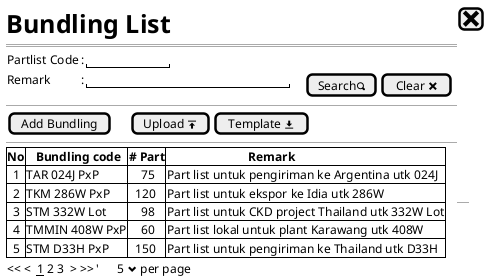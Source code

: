 @startsalt
{
  <size:25><b>Bundling List|[<size:25><&x>]|*
  ==
  {
    Partlist Code |:|"          "|*
    Remark        |:|"                         "|.|.{|[Search<&magnifying-glass>] |*| [Clear <&x>]}
  }
  --
  {
    |[Add Bundling] |.|.|.|[Upload <&data-transfer-upload>]| [Template <&data-transfer-download>]|* 
  }
  --
  {#
    |<b>No|   <b>Bundling code|<b># Part|                          <b>Remark |*
    |  1  |TAR 024J PxP       |    75   |Part list untuk pengiriman ke Argentina utk 024J |*
    |  2  |TKM 286W PxP       |  120    |Part list untuk ekspor ke Idia utk 286W          |*
    |  3  |STM 332W Lot       |    98   |Part list untuk CKD project Thailand utk 332W Lot|*
    |  4  |TMMIN 408W PxP     |    60   |Part list lokal untuk plant Karawang utk 408W    |*
    |  5  |STM D33H PxP       |  150    |Part list untuk pengiriman ke Thailand utk D33H  |*
  }   
  --
  {
  << <  __1__ 2 3  > >>  |'      5 <&chevron-bottom> per page |*
  }  
}
@endsalt
